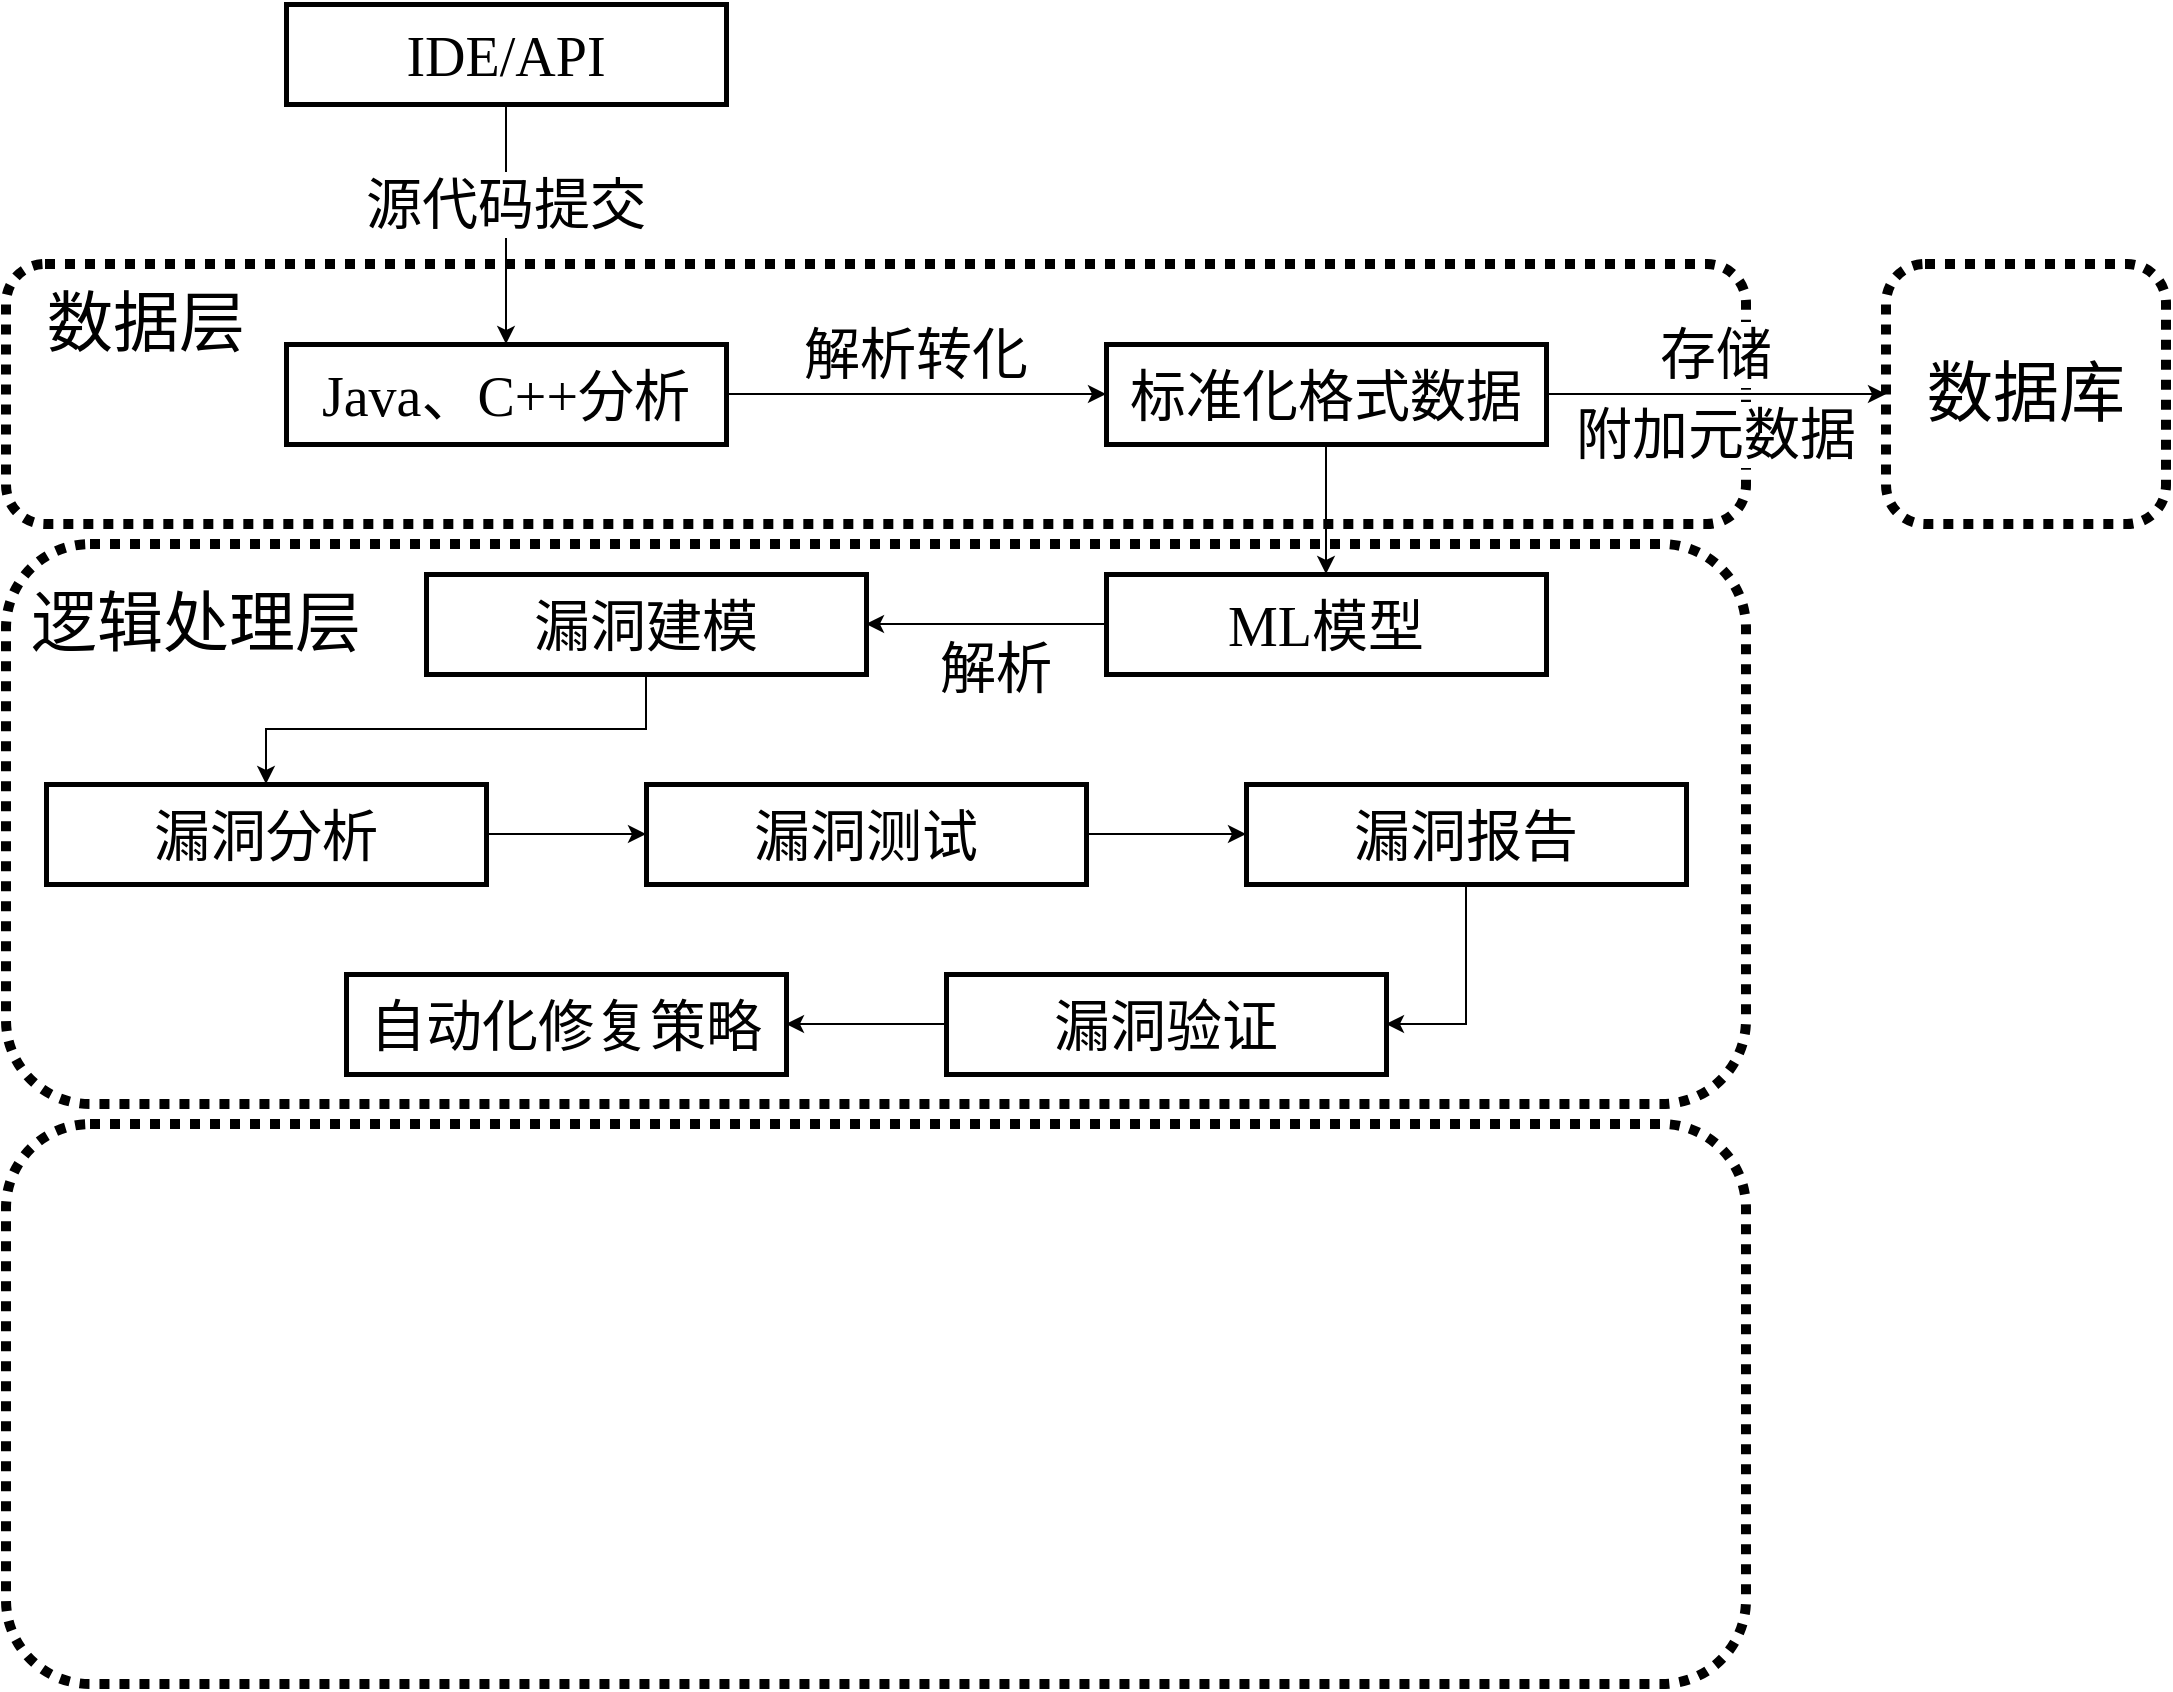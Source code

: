 <mxfile version="24.3.1" type="github">
  <diagram name="第 1 页" id="xx-fUKgQVGqsyc7XwQPO">
    <mxGraphModel dx="973" dy="700" grid="1" gridSize="10" guides="1" tooltips="1" connect="1" arrows="1" fold="1" page="1" pageScale="1" pageWidth="827" pageHeight="1169" math="0" shadow="0">
      <root>
        <mxCell id="0" />
        <mxCell id="1" parent="0" />
        <mxCell id="zIxQJg02RTwEDSs-chEC-2" value="" style="rounded=1;whiteSpace=wrap;html=1;fillColor=none;strokeWidth=5;dashed=1;dashPattern=1 1;" vertex="1" parent="1">
          <mxGeometry x="30" y="190" width="870" height="130" as="geometry" />
        </mxCell>
        <mxCell id="zIxQJg02RTwEDSs-chEC-3" value="数据层" style="text;html=1;align=center;verticalAlign=middle;whiteSpace=wrap;rounded=0;fontFamily=宋体;fontSize=33;" vertex="1" parent="1">
          <mxGeometry x="40" y="210" width="120" height="20" as="geometry" />
        </mxCell>
        <mxCell id="zIxQJg02RTwEDSs-chEC-11" style="edgeStyle=orthogonalEdgeStyle;rounded=0;orthogonalLoop=1;jettySize=auto;html=1;entryX=0.5;entryY=0;entryDx=0;entryDy=0;" edge="1" parent="1" source="zIxQJg02RTwEDSs-chEC-6" target="zIxQJg02RTwEDSs-chEC-7">
          <mxGeometry relative="1" as="geometry" />
        </mxCell>
        <mxCell id="zIxQJg02RTwEDSs-chEC-6" value="&lt;font style=&quot;font-size: 28px;&quot;&gt;IDE/API&lt;/font&gt;" style="rounded=0;whiteSpace=wrap;html=1;fillColor=none;strokeWidth=2.5;fontFamily=Times New Roman;fontSize=33;" vertex="1" parent="1">
          <mxGeometry x="170" y="60" width="220" height="50" as="geometry" />
        </mxCell>
        <mxCell id="zIxQJg02RTwEDSs-chEC-12" style="edgeStyle=orthogonalEdgeStyle;rounded=0;orthogonalLoop=1;jettySize=auto;html=1;entryX=0;entryY=0.5;entryDx=0;entryDy=0;" edge="1" parent="1" source="zIxQJg02RTwEDSs-chEC-7" target="zIxQJg02RTwEDSs-chEC-8">
          <mxGeometry relative="1" as="geometry" />
        </mxCell>
        <mxCell id="zIxQJg02RTwEDSs-chEC-7" value="&lt;span style=&quot;font-size: 28px;&quot;&gt;Java、C++分析&lt;/span&gt;" style="rounded=0;whiteSpace=wrap;html=1;fillColor=none;strokeWidth=2.5;fontFamily=Times New Roman;fontSize=33;" vertex="1" parent="1">
          <mxGeometry x="170" y="230" width="220" height="50" as="geometry" />
        </mxCell>
        <mxCell id="zIxQJg02RTwEDSs-chEC-13" style="edgeStyle=orthogonalEdgeStyle;rounded=0;orthogonalLoop=1;jettySize=auto;html=1;entryX=0;entryY=0.5;entryDx=0;entryDy=0;exitX=1;exitY=0.5;exitDx=0;exitDy=0;" edge="1" parent="1" source="zIxQJg02RTwEDSs-chEC-8" target="zIxQJg02RTwEDSs-chEC-9">
          <mxGeometry relative="1" as="geometry">
            <mxPoint x="810" y="255" as="sourcePoint" />
          </mxGeometry>
        </mxCell>
        <mxCell id="zIxQJg02RTwEDSs-chEC-38" style="edgeStyle=orthogonalEdgeStyle;rounded=0;orthogonalLoop=1;jettySize=auto;html=1;entryX=0.5;entryY=0;entryDx=0;entryDy=0;" edge="1" parent="1" source="zIxQJg02RTwEDSs-chEC-8" target="zIxQJg02RTwEDSs-chEC-21">
          <mxGeometry relative="1" as="geometry" />
        </mxCell>
        <mxCell id="zIxQJg02RTwEDSs-chEC-8" value="&lt;span style=&quot;font-size: 28px;&quot;&gt;标准化格式数据&lt;/span&gt;" style="rounded=0;whiteSpace=wrap;html=1;fillColor=none;strokeWidth=2.5;fontFamily=Times New Roman;fontSize=33;" vertex="1" parent="1">
          <mxGeometry x="580" y="230" width="220" height="50" as="geometry" />
        </mxCell>
        <mxCell id="zIxQJg02RTwEDSs-chEC-9" value="" style="rounded=1;whiteSpace=wrap;html=1;fillColor=none;strokeWidth=5;dashed=1;dashPattern=1 1;" vertex="1" parent="1">
          <mxGeometry x="970" y="190" width="140" height="130" as="geometry" />
        </mxCell>
        <mxCell id="zIxQJg02RTwEDSs-chEC-10" value="数据库" style="text;html=1;align=center;verticalAlign=middle;whiteSpace=wrap;rounded=0;fontFamily=宋体;fontSize=33;" vertex="1" parent="1">
          <mxGeometry x="980" y="245" width="120" height="20" as="geometry" />
        </mxCell>
        <mxCell id="zIxQJg02RTwEDSs-chEC-14" value="源代码提交" style="text;html=1;align=center;verticalAlign=middle;whiteSpace=wrap;rounded=0;fontFamily=宋体;fontSize=28;labelBackgroundColor=default;" vertex="1" parent="1">
          <mxGeometry x="195" y="150" width="170" height="20" as="geometry" />
        </mxCell>
        <mxCell id="zIxQJg02RTwEDSs-chEC-15" value="解析转化" style="text;html=1;align=center;verticalAlign=middle;whiteSpace=wrap;rounded=0;fontFamily=宋体;fontSize=28;" vertex="1" parent="1">
          <mxGeometry x="400" y="225" width="170" height="20" as="geometry" />
        </mxCell>
        <mxCell id="zIxQJg02RTwEDSs-chEC-17" value="存储" style="text;html=1;align=center;verticalAlign=middle;whiteSpace=wrap;rounded=0;fontFamily=宋体;fontSize=28;labelBackgroundColor=default;" vertex="1" parent="1">
          <mxGeometry x="800" y="225" width="170" height="20" as="geometry" />
        </mxCell>
        <mxCell id="zIxQJg02RTwEDSs-chEC-18" value="附加元数据" style="text;html=1;align=center;verticalAlign=middle;whiteSpace=wrap;rounded=0;fontFamily=宋体;fontSize=28;labelBackgroundColor=default;" vertex="1" parent="1">
          <mxGeometry x="800" y="265" width="170" height="20" as="geometry" />
        </mxCell>
        <mxCell id="zIxQJg02RTwEDSs-chEC-37" value="" style="rounded=1;whiteSpace=wrap;html=1;fillColor=none;strokeWidth=5;dashed=1;dashPattern=1 1;" vertex="1" parent="1">
          <mxGeometry x="30" y="620" width="870" height="280" as="geometry" />
        </mxCell>
        <mxCell id="zIxQJg02RTwEDSs-chEC-39" value="" style="group" vertex="1" connectable="0" parent="1">
          <mxGeometry x="30" y="330" width="870" height="280" as="geometry" />
        </mxCell>
        <mxCell id="zIxQJg02RTwEDSs-chEC-19" value="" style="rounded=1;whiteSpace=wrap;html=1;fillColor=none;strokeWidth=5;dashed=1;dashPattern=1 1;" vertex="1" parent="zIxQJg02RTwEDSs-chEC-39">
          <mxGeometry width="870" height="280" as="geometry" />
        </mxCell>
        <mxCell id="zIxQJg02RTwEDSs-chEC-20" value="逻辑处理层" style="text;html=1;align=center;verticalAlign=middle;whiteSpace=wrap;rounded=0;fontFamily=宋体;fontSize=33;" vertex="1" parent="zIxQJg02RTwEDSs-chEC-39">
          <mxGeometry x="10" y="30" width="170" height="20" as="geometry" />
        </mxCell>
        <mxCell id="zIxQJg02RTwEDSs-chEC-28" style="edgeStyle=orthogonalEdgeStyle;rounded=0;orthogonalLoop=1;jettySize=auto;html=1;entryX=1;entryY=0.5;entryDx=0;entryDy=0;" edge="1" parent="zIxQJg02RTwEDSs-chEC-39" source="zIxQJg02RTwEDSs-chEC-21" target="zIxQJg02RTwEDSs-chEC-22">
          <mxGeometry relative="1" as="geometry" />
        </mxCell>
        <mxCell id="zIxQJg02RTwEDSs-chEC-21" value="&lt;span style=&quot;font-size: 28px;&quot;&gt;ML模型&lt;/span&gt;" style="rounded=0;whiteSpace=wrap;html=1;fillColor=none;strokeWidth=2.5;fontFamily=Times New Roman;fontSize=33;" vertex="1" parent="zIxQJg02RTwEDSs-chEC-39">
          <mxGeometry x="550" y="15" width="220" height="50" as="geometry" />
        </mxCell>
        <mxCell id="zIxQJg02RTwEDSs-chEC-29" style="edgeStyle=orthogonalEdgeStyle;rounded=0;orthogonalLoop=1;jettySize=auto;html=1;entryX=0.5;entryY=0;entryDx=0;entryDy=0;" edge="1" parent="zIxQJg02RTwEDSs-chEC-39" source="zIxQJg02RTwEDSs-chEC-22" target="zIxQJg02RTwEDSs-chEC-23">
          <mxGeometry relative="1" as="geometry" />
        </mxCell>
        <mxCell id="zIxQJg02RTwEDSs-chEC-22" value="&lt;span style=&quot;font-size: 28px;&quot;&gt;漏洞建模&lt;/span&gt;" style="rounded=0;whiteSpace=wrap;html=1;fillColor=none;strokeWidth=2.5;fontFamily=Times New Roman;fontSize=33;" vertex="1" parent="zIxQJg02RTwEDSs-chEC-39">
          <mxGeometry x="210" y="15" width="220" height="50" as="geometry" />
        </mxCell>
        <mxCell id="zIxQJg02RTwEDSs-chEC-30" style="edgeStyle=orthogonalEdgeStyle;rounded=0;orthogonalLoop=1;jettySize=auto;html=1;entryX=0;entryY=0.5;entryDx=0;entryDy=0;" edge="1" parent="zIxQJg02RTwEDSs-chEC-39" source="zIxQJg02RTwEDSs-chEC-23" target="zIxQJg02RTwEDSs-chEC-24">
          <mxGeometry relative="1" as="geometry" />
        </mxCell>
        <mxCell id="zIxQJg02RTwEDSs-chEC-23" value="&lt;span style=&quot;font-size: 28px;&quot;&gt;漏洞分析&lt;/span&gt;" style="rounded=0;whiteSpace=wrap;html=1;fillColor=none;strokeWidth=2.5;fontFamily=Times New Roman;fontSize=33;" vertex="1" parent="zIxQJg02RTwEDSs-chEC-39">
          <mxGeometry x="20" y="120" width="220" height="50" as="geometry" />
        </mxCell>
        <mxCell id="zIxQJg02RTwEDSs-chEC-31" value="" style="edgeStyle=orthogonalEdgeStyle;rounded=0;orthogonalLoop=1;jettySize=auto;html=1;" edge="1" parent="zIxQJg02RTwEDSs-chEC-39" source="zIxQJg02RTwEDSs-chEC-24" target="zIxQJg02RTwEDSs-chEC-25">
          <mxGeometry relative="1" as="geometry" />
        </mxCell>
        <mxCell id="zIxQJg02RTwEDSs-chEC-24" value="&lt;span style=&quot;font-size: 28px;&quot;&gt;漏洞测试&lt;/span&gt;" style="rounded=0;whiteSpace=wrap;html=1;fillColor=none;strokeWidth=2.5;fontFamily=Times New Roman;fontSize=33;" vertex="1" parent="zIxQJg02RTwEDSs-chEC-39">
          <mxGeometry x="320" y="120" width="220" height="50" as="geometry" />
        </mxCell>
        <mxCell id="zIxQJg02RTwEDSs-chEC-32" style="edgeStyle=orthogonalEdgeStyle;rounded=0;orthogonalLoop=1;jettySize=auto;html=1;entryX=1;entryY=0.5;entryDx=0;entryDy=0;" edge="1" parent="zIxQJg02RTwEDSs-chEC-39" source="zIxQJg02RTwEDSs-chEC-25" target="zIxQJg02RTwEDSs-chEC-26">
          <mxGeometry relative="1" as="geometry" />
        </mxCell>
        <mxCell id="zIxQJg02RTwEDSs-chEC-25" value="&lt;span style=&quot;font-size: 28px;&quot;&gt;漏洞报告&lt;/span&gt;" style="rounded=0;whiteSpace=wrap;html=1;fillColor=none;strokeWidth=2.5;fontFamily=Times New Roman;fontSize=33;" vertex="1" parent="zIxQJg02RTwEDSs-chEC-39">
          <mxGeometry x="620" y="120" width="220" height="50" as="geometry" />
        </mxCell>
        <mxCell id="zIxQJg02RTwEDSs-chEC-33" style="edgeStyle=orthogonalEdgeStyle;rounded=0;orthogonalLoop=1;jettySize=auto;html=1;entryX=1;entryY=0.5;entryDx=0;entryDy=0;" edge="1" parent="zIxQJg02RTwEDSs-chEC-39" source="zIxQJg02RTwEDSs-chEC-26" target="zIxQJg02RTwEDSs-chEC-27">
          <mxGeometry relative="1" as="geometry" />
        </mxCell>
        <mxCell id="zIxQJg02RTwEDSs-chEC-26" value="&lt;span style=&quot;font-size: 28px;&quot;&gt;漏洞验证&lt;/span&gt;" style="rounded=0;whiteSpace=wrap;html=1;fillColor=none;strokeWidth=2.5;fontFamily=Times New Roman;fontSize=33;" vertex="1" parent="zIxQJg02RTwEDSs-chEC-39">
          <mxGeometry x="470" y="215" width="220" height="50" as="geometry" />
        </mxCell>
        <mxCell id="zIxQJg02RTwEDSs-chEC-27" value="&lt;span style=&quot;font-size: 28px;&quot;&gt;自动化修复策略&lt;/span&gt;" style="rounded=0;whiteSpace=wrap;html=1;fillColor=none;strokeWidth=2.5;fontFamily=Times New Roman;fontSize=33;" vertex="1" parent="zIxQJg02RTwEDSs-chEC-39">
          <mxGeometry x="170" y="215" width="220" height="50" as="geometry" />
        </mxCell>
        <mxCell id="zIxQJg02RTwEDSs-chEC-34" value="解析" style="text;html=1;align=center;verticalAlign=middle;whiteSpace=wrap;rounded=0;fontFamily=宋体;fontSize=28;" vertex="1" parent="zIxQJg02RTwEDSs-chEC-39">
          <mxGeometry x="410" y="52" width="170" height="20" as="geometry" />
        </mxCell>
        <mxCell id="zIxQJg02RTwEDSs-chEC-36" style="edgeStyle=orthogonalEdgeStyle;rounded=0;orthogonalLoop=1;jettySize=auto;html=1;exitX=0.5;exitY=1;exitDx=0;exitDy=0;" edge="1" parent="zIxQJg02RTwEDSs-chEC-39" source="zIxQJg02RTwEDSs-chEC-19" target="zIxQJg02RTwEDSs-chEC-19">
          <mxGeometry relative="1" as="geometry" />
        </mxCell>
      </root>
    </mxGraphModel>
  </diagram>
</mxfile>
